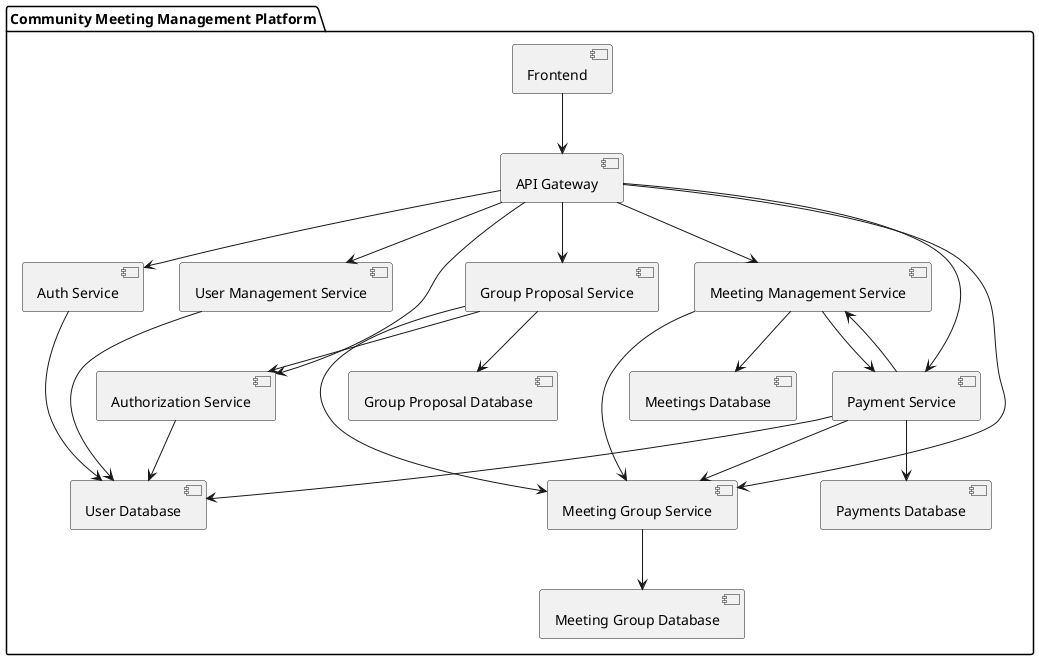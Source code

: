 @startuml
package "Community Meeting Management Platform" {

[Frontend] as UI
[API Gateway] as API

[Auth Service] as AuthService
[User Management Service] as UserService
[Group Proposal Service] as GroupProposalService
[Meeting Group Service] as GroupService
[Meeting Management Service] as MeetingService
[Payment Service] as PaymentService
[Authorization Service] as AuthZService

[User Database] as UserDB
[Group Proposal Database] as ProposalDB
[Meeting Group Database] as GroupDB
[Meetings Database] as MeetingDB
[Payments Database] as PaymentDB

' UI and Entry Point
UI --> API
API --> AuthService
API --> AuthZService

' Routing Logic
API --> UserService
API --> GroupProposalService
API --> GroupService
API --> MeetingService
API --> PaymentService

' User Auth & Role Management
AuthService --> UserDB
UserService --> UserDB
AuthZService --> UserDB

' Group Proposal Flow
GroupProposalService --> ProposalDB
GroupProposalService --> AuthZService
GroupProposalService --> GroupService

' Group Management
GroupService --> GroupDB

' Meeting Flow
MeetingService --> GroupService
MeetingService --> PaymentService
MeetingService --> MeetingDB

' Payments
PaymentService --> PaymentDB
PaymentService --> GroupService
PaymentService --> MeetingService
PaymentService --> UserDB

}

@enduml
